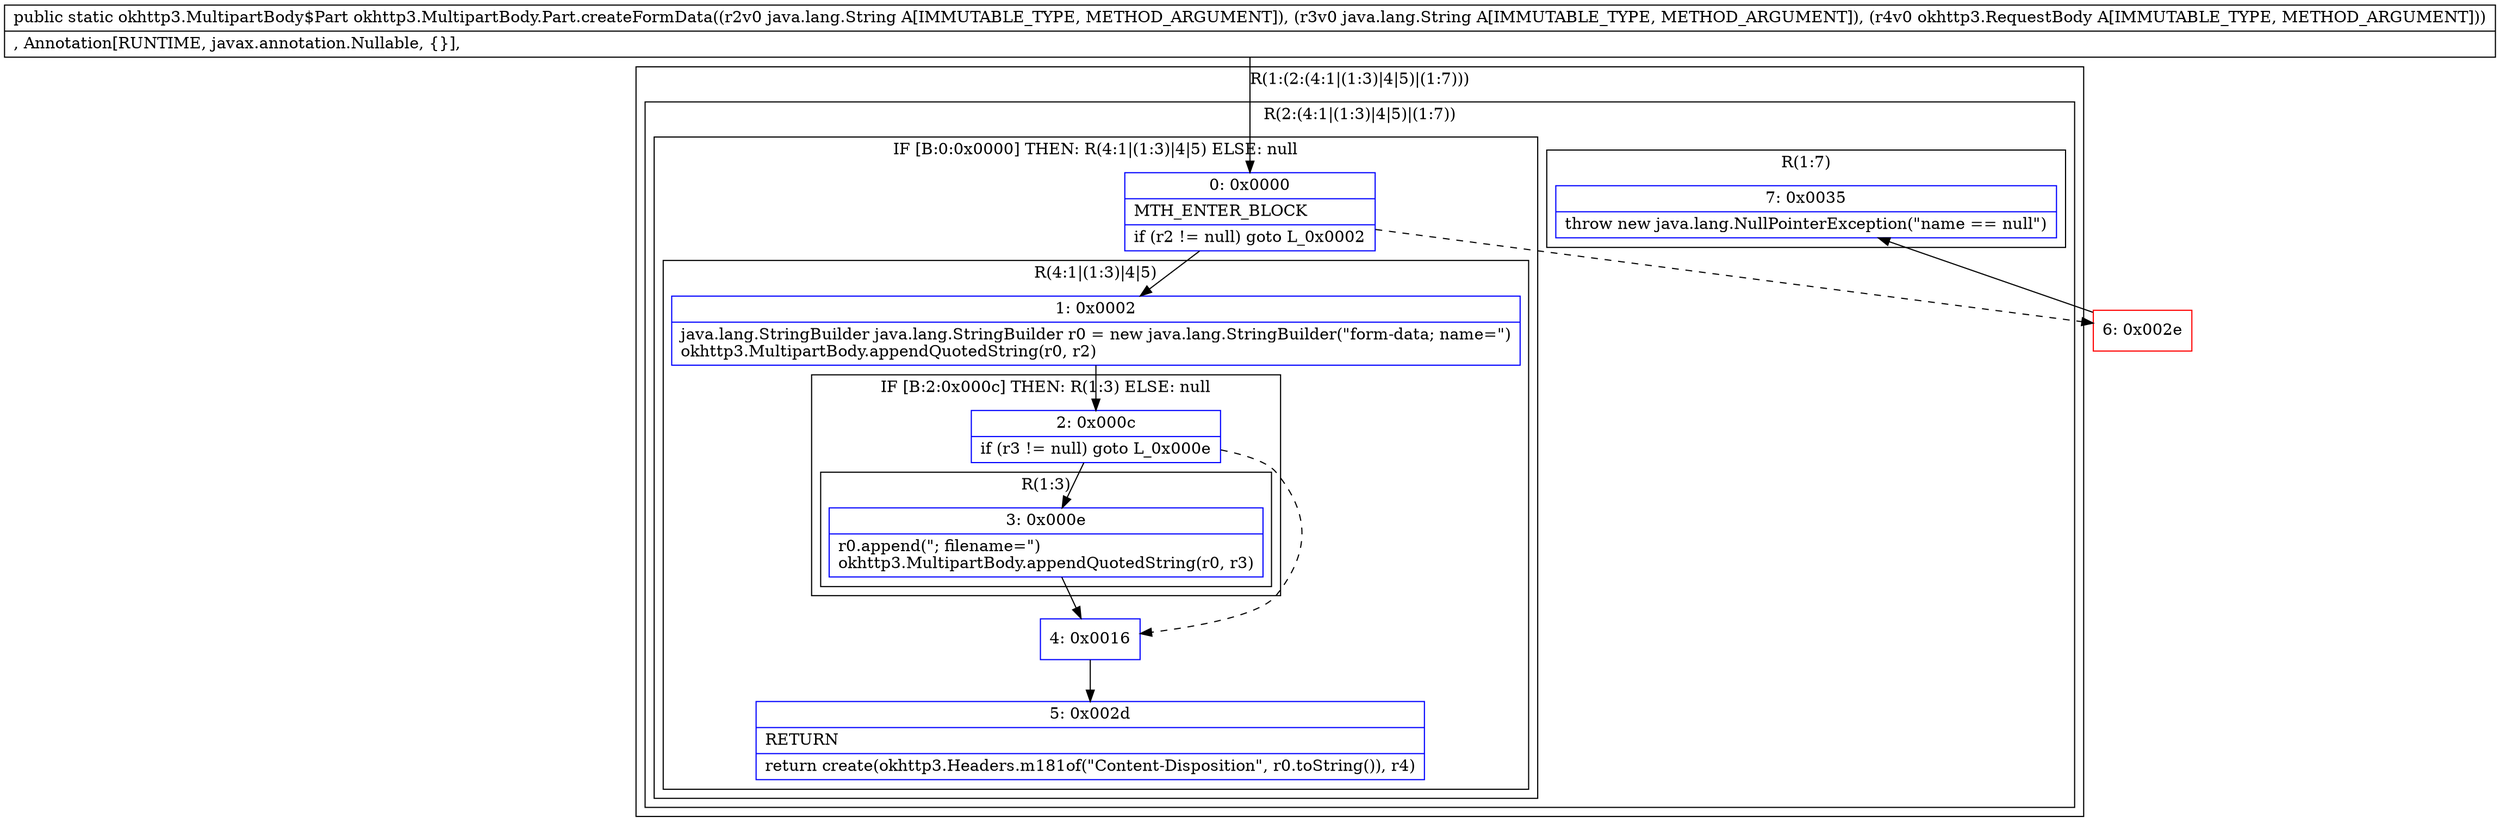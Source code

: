 digraph "CFG forokhttp3.MultipartBody.Part.createFormData(Ljava\/lang\/String;Ljava\/lang\/String;Lokhttp3\/RequestBody;)Lokhttp3\/MultipartBody$Part;" {
subgraph cluster_Region_688718411 {
label = "R(1:(2:(4:1|(1:3)|4|5)|(1:7)))";
node [shape=record,color=blue];
subgraph cluster_Region_264220026 {
label = "R(2:(4:1|(1:3)|4|5)|(1:7))";
node [shape=record,color=blue];
subgraph cluster_IfRegion_210258203 {
label = "IF [B:0:0x0000] THEN: R(4:1|(1:3)|4|5) ELSE: null";
node [shape=record,color=blue];
Node_0 [shape=record,label="{0\:\ 0x0000|MTH_ENTER_BLOCK\l|if (r2 != null) goto L_0x0002\l}"];
subgraph cluster_Region_2453726 {
label = "R(4:1|(1:3)|4|5)";
node [shape=record,color=blue];
Node_1 [shape=record,label="{1\:\ 0x0002|java.lang.StringBuilder java.lang.StringBuilder r0 = new java.lang.StringBuilder(\"form\-data; name=\")\lokhttp3.MultipartBody.appendQuotedString(r0, r2)\l}"];
subgraph cluster_IfRegion_1375192570 {
label = "IF [B:2:0x000c] THEN: R(1:3) ELSE: null";
node [shape=record,color=blue];
Node_2 [shape=record,label="{2\:\ 0x000c|if (r3 != null) goto L_0x000e\l}"];
subgraph cluster_Region_1362731724 {
label = "R(1:3)";
node [shape=record,color=blue];
Node_3 [shape=record,label="{3\:\ 0x000e|r0.append(\"; filename=\")\lokhttp3.MultipartBody.appendQuotedString(r0, r3)\l}"];
}
}
Node_4 [shape=record,label="{4\:\ 0x0016}"];
Node_5 [shape=record,label="{5\:\ 0x002d|RETURN\l|return create(okhttp3.Headers.m181of(\"Content\-Disposition\", r0.toString()), r4)\l}"];
}
}
subgraph cluster_Region_271162069 {
label = "R(1:7)";
node [shape=record,color=blue];
Node_7 [shape=record,label="{7\:\ 0x0035|throw new java.lang.NullPointerException(\"name == null\")\l}"];
}
}
}
Node_6 [shape=record,color=red,label="{6\:\ 0x002e}"];
MethodNode[shape=record,label="{public static okhttp3.MultipartBody$Part okhttp3.MultipartBody.Part.createFormData((r2v0 java.lang.String A[IMMUTABLE_TYPE, METHOD_ARGUMENT]), (r3v0 java.lang.String A[IMMUTABLE_TYPE, METHOD_ARGUMENT]), (r4v0 okhttp3.RequestBody A[IMMUTABLE_TYPE, METHOD_ARGUMENT]))  | , Annotation[RUNTIME, javax.annotation.Nullable, \{\}], \l}"];
MethodNode -> Node_0;
Node_0 -> Node_1;
Node_0 -> Node_6[style=dashed];
Node_1 -> Node_2;
Node_2 -> Node_3;
Node_2 -> Node_4[style=dashed];
Node_3 -> Node_4;
Node_4 -> Node_5;
Node_6 -> Node_7;
}

